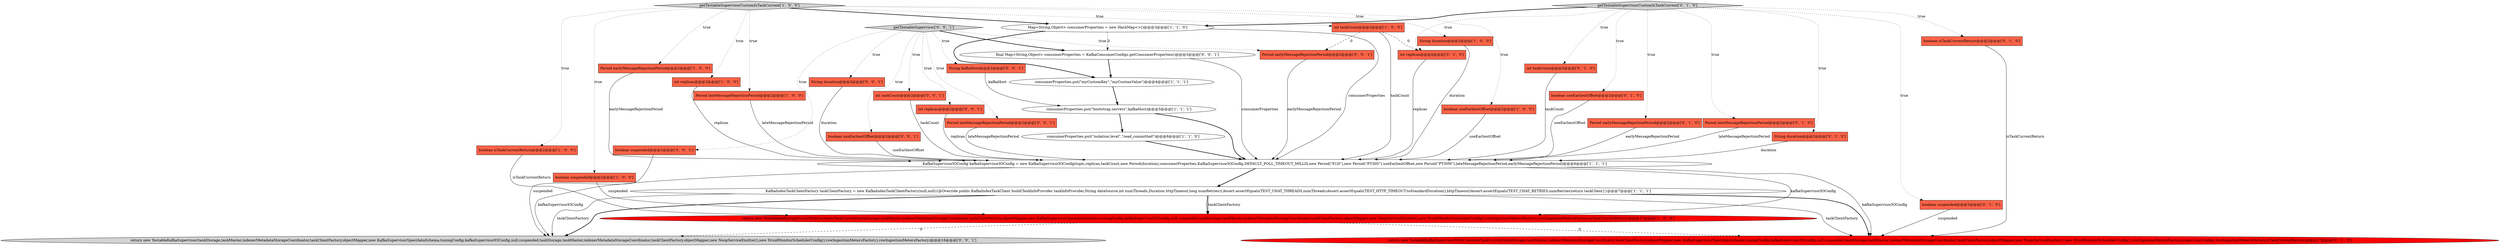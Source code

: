 digraph {
33 [style = filled, label = "final Map<String,Object> consumerProperties = KafkaConsumerConfigs.getConsumerProperties()@@@3@@@['0', '0', '1']", fillcolor = white, shape = ellipse image = "AAA0AAABBB3BBB"];
12 [style = filled, label = "String duration@@@2@@@['1', '0', '0']", fillcolor = tomato, shape = box image = "AAA0AAABBB1BBB"];
19 [style = filled, label = "int taskCount@@@2@@@['0', '1', '0']", fillcolor = tomato, shape = box image = "AAA0AAABBB2BBB"];
14 [style = filled, label = "int taskCount@@@2@@@['1', '0', '0']", fillcolor = tomato, shape = box image = "AAA1AAABBB1BBB"];
2 [style = filled, label = "consumerProperties.put(\"isolation.level\",\"read_committed\")@@@6@@@['1', '1', '0']", fillcolor = white, shape = ellipse image = "AAA0AAABBB1BBB"];
0 [style = filled, label = "KafkaSupervisorIOConfig kafkaSupervisorIOConfig = new KafkaSupervisorIOConfig(topic,replicas,taskCount,new Period(duration),consumerProperties,KafkaSupervisorIOConfig.DEFAULT_POLL_TIMEOUT_MILLIS,new Period(\"P1D\"),new Period(\"PT30S\"),useEarliestOffset,new Period(\"PT30M\"),lateMessageRejectionPeriod,earlyMessageRejectionPeriod)@@@6@@@['1', '1', '1']", fillcolor = white, shape = ellipse image = "AAA0AAABBB1BBB"];
1 [style = filled, label = "return new TestableKafkaSupervisorWithCustomIsTaskCurrent(taskStorage,taskMaster,indexerMetadataStorageCoordinator,taskClientFactory,objectMapper,new KafkaSupervisorSpec(dataSchema,tuningConfig,kafkaSupervisorIOConfig,null,suspended,taskStorage,taskMaster,indexerMetadataStorageCoordinator,taskClientFactory,objectMapper,new NoopServiceEmitter(),new DruidMonitorSchedulerConfig(),rowIngestionMetersFactory),rowIngestionMetersFactory,isTaskCurrentReturn)@@@17@@@['1', '0', '0']", fillcolor = red, shape = ellipse image = "AAA1AAABBB1BBB"];
15 [style = filled, label = "getTestableSupervisorCustomIsTaskCurrent['1', '0', '0']", fillcolor = lightgray, shape = diamond image = "AAA0AAABBB1BBB"];
17 [style = filled, label = "boolean useEarliestOffset@@@2@@@['0', '1', '0']", fillcolor = tomato, shape = box image = "AAA0AAABBB2BBB"];
8 [style = filled, label = "boolean isTaskCurrentReturn@@@2@@@['1', '0', '0']", fillcolor = tomato, shape = box image = "AAA0AAABBB1BBB"];
10 [style = filled, label = "KafkaIndexTaskClientFactory taskClientFactory = new KafkaIndexTaskClientFactory(null,null){@Override public KafkaIndexTaskClient build(TaskInfoProvider taskInfoProvider,String dataSource,int numThreads,Duration httpTimeout,long numRetries){Assert.assertEquals(TEST_CHAT_THREADS,numThreads)Assert.assertEquals(TEST_HTTP_TIMEOUT.toStandardDuration(),httpTimeout)Assert.assertEquals(TEST_CHAT_RETRIES,numRetries)return taskClient}}@@@7@@@['1', '1', '1']", fillcolor = white, shape = ellipse image = "AAA0AAABBB1BBB"];
23 [style = filled, label = "Period earlyMessageRejectionPeriod@@@2@@@['0', '1', '0']", fillcolor = tomato, shape = box image = "AAA0AAABBB2BBB"];
5 [style = filled, label = "consumerProperties.put(\"myCustomKey\",\"myCustomValue\")@@@4@@@['1', '1', '1']", fillcolor = white, shape = ellipse image = "AAA0AAABBB1BBB"];
34 [style = filled, label = "String duration@@@2@@@['0', '0', '1']", fillcolor = tomato, shape = box image = "AAA0AAABBB3BBB"];
11 [style = filled, label = "boolean suspended@@@2@@@['1', '0', '0']", fillcolor = tomato, shape = box image = "AAA0AAABBB1BBB"];
36 [style = filled, label = "Period earlyMessageRejectionPeriod@@@2@@@['0', '0', '1']", fillcolor = tomato, shape = box image = "AAA0AAABBB3BBB"];
3 [style = filled, label = "consumerProperties.put(\"bootstrap.servers\",kafkaHost)@@@5@@@['1', '1', '1']", fillcolor = white, shape = ellipse image = "AAA0AAABBB1BBB"];
29 [style = filled, label = "return new TestableKafkaSupervisor(taskStorage,taskMaster,indexerMetadataStorageCoordinator,taskClientFactory,objectMapper,new KafkaSupervisorSpec(dataSchema,tuningConfig,kafkaSupervisorIOConfig,null,suspended,taskStorage,taskMaster,indexerMetadataStorageCoordinator,taskClientFactory,objectMapper,new NoopServiceEmitter(),new DruidMonitorSchedulerConfig(),rowIngestionMetersFactory),rowIngestionMetersFactory)@@@16@@@['0', '0', '1']", fillcolor = lightgray, shape = ellipse image = "AAA0AAABBB3BBB"];
6 [style = filled, label = "Period earlyMessageRejectionPeriod@@@2@@@['1', '0', '0']", fillcolor = tomato, shape = box image = "AAA0AAABBB1BBB"];
7 [style = filled, label = "int replicas@@@2@@@['1', '0', '0']", fillcolor = tomato, shape = box image = "AAA0AAABBB1BBB"];
13 [style = filled, label = "Map<String,Object> consumerProperties = new HashMap<>()@@@3@@@['1', '1', '0']", fillcolor = white, shape = ellipse image = "AAA0AAABBB1BBB"];
9 [style = filled, label = "Period lateMessageRejectionPeriod@@@2@@@['1', '0', '0']", fillcolor = tomato, shape = box image = "AAA0AAABBB1BBB"];
28 [style = filled, label = "int taskCount@@@2@@@['0', '0', '1']", fillcolor = tomato, shape = box image = "AAA0AAABBB3BBB"];
22 [style = filled, label = "Period lateMessageRejectionPeriod@@@2@@@['0', '1', '0']", fillcolor = tomato, shape = box image = "AAA0AAABBB2BBB"];
20 [style = filled, label = "boolean isTaskCurrentReturn@@@2@@@['0', '1', '0']", fillcolor = tomato, shape = box image = "AAA0AAABBB2BBB"];
21 [style = filled, label = "getTestableSupervisorCustomIsTaskCurrent['0', '1', '0']", fillcolor = lightgray, shape = diamond image = "AAA0AAABBB2BBB"];
31 [style = filled, label = "String kafkaHost@@@2@@@['0', '0', '1']", fillcolor = tomato, shape = box image = "AAA0AAABBB3BBB"];
18 [style = filled, label = "return new TestableKafkaSupervisorWithCustomIsTaskCurrent(taskStorage,taskMaster,indexerMetadataStorageCoordinator,taskClientFactory,objectMapper,new KafkaSupervisorSpec(dataSchema,tuningConfig,kafkaSupervisorIOConfig,null,suspended,taskStorage,taskMaster,indexerMetadataStorageCoordinator,taskClientFactory,objectMapper,new NoopServiceEmitter(),new DruidMonitorSchedulerConfig(),rowIngestionMetersFactory,supervisorConfig),rowIngestionMetersFactory,isTaskCurrentReturn)@@@17@@@['0', '1', '0']", fillcolor = red, shape = ellipse image = "AAA1AAABBB2BBB"];
30 [style = filled, label = "getTestableSupervisor['0', '0', '1']", fillcolor = lightgray, shape = diamond image = "AAA0AAABBB3BBB"];
25 [style = filled, label = "int replicas@@@2@@@['0', '1', '0']", fillcolor = tomato, shape = box image = "AAA1AAABBB2BBB"];
4 [style = filled, label = "boolean useEarliestOffset@@@2@@@['1', '0', '0']", fillcolor = tomato, shape = box image = "AAA0AAABBB1BBB"];
26 [style = filled, label = "int replicas@@@2@@@['0', '0', '1']", fillcolor = tomato, shape = box image = "AAA0AAABBB3BBB"];
35 [style = filled, label = "Period lateMessageRejectionPeriod@@@2@@@['0', '0', '1']", fillcolor = tomato, shape = box image = "AAA0AAABBB3BBB"];
16 [style = filled, label = "boolean suspended@@@2@@@['0', '1', '0']", fillcolor = tomato, shape = box image = "AAA0AAABBB2BBB"];
24 [style = filled, label = "String duration@@@2@@@['0', '1', '0']", fillcolor = tomato, shape = box image = "AAA0AAABBB2BBB"];
27 [style = filled, label = "boolean useEarliestOffset@@@2@@@['0', '0', '1']", fillcolor = tomato, shape = box image = "AAA0AAABBB3BBB"];
32 [style = filled, label = "boolean suspended@@@2@@@['0', '0', '1']", fillcolor = tomato, shape = box image = "AAA0AAABBB3BBB"];
5->3 [style = bold, label=""];
10->18 [style = bold, label=""];
15->13 [style = bold, label=""];
10->29 [style = solid, label="taskClientFactory"];
0->18 [style = solid, label="kafkaSupervisorIOConfig"];
23->0 [style = solid, label="earlyMessageRejectionPeriod"];
21->20 [style = dotted, label="true"];
30->33 [style = bold, label=""];
14->25 [style = dashed, label="0"];
30->27 [style = dotted, label="true"];
13->0 [style = solid, label="consumerProperties"];
8->1 [style = solid, label="isTaskCurrentReturn"];
1->29 [style = dashed, label="0"];
26->0 [style = solid, label="replicas"];
10->1 [style = solid, label="taskClientFactory"];
20->18 [style = solid, label="isTaskCurrentReturn"];
36->0 [style = solid, label="earlyMessageRejectionPeriod"];
33->0 [style = solid, label="consumerProperties"];
21->22 [style = dotted, label="true"];
10->18 [style = solid, label="taskClientFactory"];
21->17 [style = dotted, label="true"];
1->18 [style = dashed, label="0"];
30->26 [style = dotted, label="true"];
33->5 [style = bold, label=""];
15->14 [style = dotted, label="true"];
15->7 [style = dotted, label="true"];
14->36 [style = dashed, label="0"];
30->34 [style = dotted, label="true"];
19->0 [style = solid, label="taskCount"];
0->1 [style = solid, label="kafkaSupervisorIOConfig"];
15->4 [style = dotted, label="true"];
3->0 [style = bold, label=""];
15->9 [style = dotted, label="true"];
30->36 [style = dotted, label="true"];
28->0 [style = solid, label="taskCount"];
7->0 [style = solid, label="replicas"];
27->0 [style = solid, label="useEarliestOffset"];
21->25 [style = dotted, label="true"];
25->0 [style = solid, label="replicas"];
0->10 [style = bold, label=""];
11->1 [style = solid, label="suspended"];
2->0 [style = bold, label=""];
15->8 [style = dotted, label="true"];
3->2 [style = bold, label=""];
10->29 [style = bold, label=""];
21->24 [style = dotted, label="true"];
22->0 [style = solid, label="lateMessageRejectionPeriod"];
35->0 [style = solid, label="lateMessageRejectionPeriod"];
30->35 [style = dotted, label="true"];
12->0 [style = solid, label="duration"];
21->23 [style = dotted, label="true"];
32->29 [style = solid, label="suspended"];
15->6 [style = dotted, label="true"];
21->19 [style = dotted, label="true"];
6->0 [style = solid, label="earlyMessageRejectionPeriod"];
15->11 [style = dotted, label="true"];
13->5 [style = bold, label=""];
0->29 [style = solid, label="kafkaSupervisorIOConfig"];
15->12 [style = dotted, label="true"];
30->32 [style = dotted, label="true"];
9->0 [style = solid, label="lateMessageRejectionPeriod"];
17->0 [style = solid, label="useEarliestOffset"];
13->33 [style = dashed, label="0"];
21->16 [style = dotted, label="true"];
14->0 [style = solid, label="taskCount"];
30->28 [style = dotted, label="true"];
10->1 [style = bold, label=""];
34->0 [style = solid, label="duration"];
24->0 [style = solid, label="duration"];
31->3 [style = solid, label="kafkaHost"];
4->0 [style = solid, label="useEarliestOffset"];
30->31 [style = dotted, label="true"];
21->13 [style = bold, label=""];
16->18 [style = solid, label="suspended"];
}
